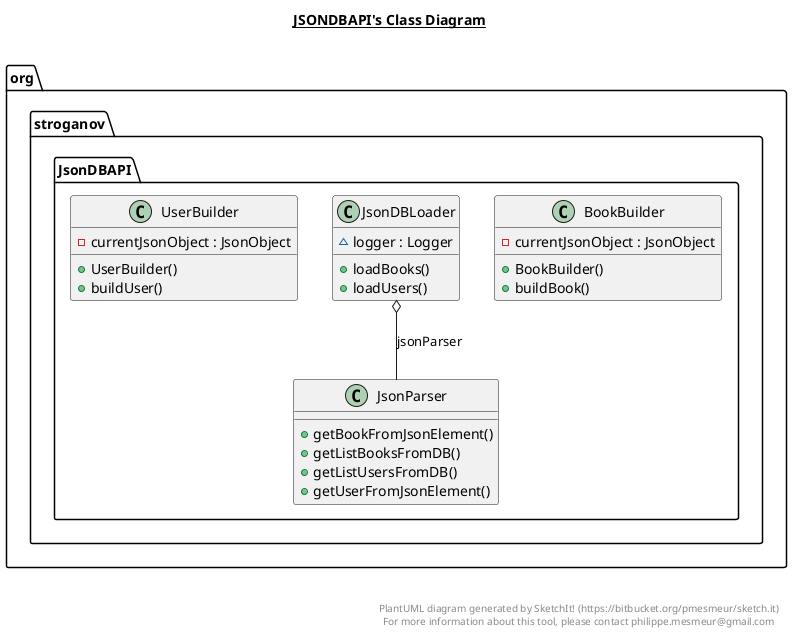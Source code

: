 @startuml

title __JSONDBAPI's Class Diagram__\n

  namespace org.stroganov {
    namespace JsonDBAPI {
      class org.stroganov.JsonDBAPI.BookBuilder {
          - currentJsonObject : JsonObject
          + BookBuilder()
          + buildBook()
      }
    }
  }
  

  namespace org.stroganov {
    namespace JsonDBAPI {
      class org.stroganov.JsonDBAPI.JsonDBLoader {
          ~ logger : Logger
          + loadBooks()
          + loadUsers()
      }
    }
  }
  

  namespace org.stroganov {
    namespace JsonDBAPI {
      class org.stroganov.JsonDBAPI.JsonParser {
          + getBookFromJsonElement()
          + getListBooksFromDB()
          + getListUsersFromDB()
          + getUserFromJsonElement()
      }
    }
  }
  

  namespace org.stroganov {
    namespace JsonDBAPI {
      class org.stroganov.JsonDBAPI.UserBuilder {
          - currentJsonObject : JsonObject
          + UserBuilder()
          + buildUser()
      }
    }
  }
  

  org.stroganov.JsonDBAPI.JsonDBLoader o-- org.stroganov.JsonDBAPI.JsonParser : jsonParser


right footer


PlantUML diagram generated by SketchIt! (https://bitbucket.org/pmesmeur/sketch.it)
For more information about this tool, please contact philippe.mesmeur@gmail.com
endfooter

@enduml
